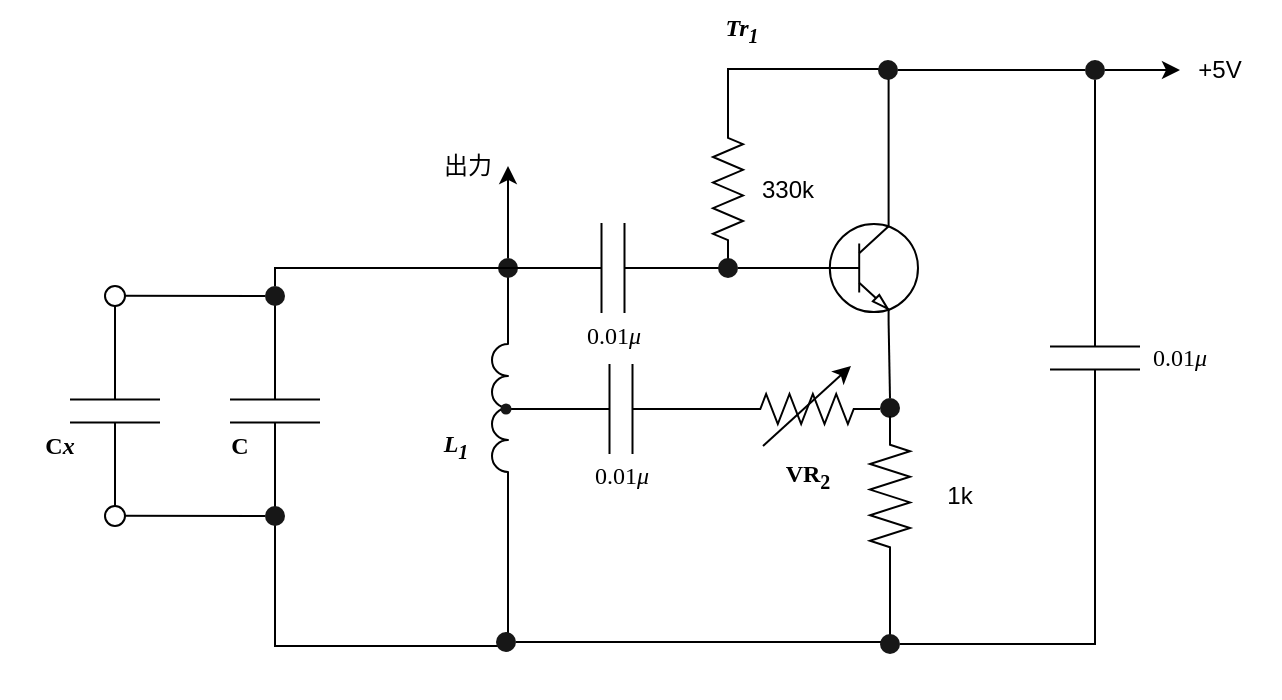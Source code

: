 <mxfile version="15.8.3" type="github">
  <diagram id="TUQsQusANyyZqXLs2lv1" name="ページ1">
    <mxGraphModel dx="677" dy="388" grid="1" gridSize="10" guides="1" tooltips="1" connect="1" arrows="1" fold="1" page="1" pageScale="1" pageWidth="827" pageHeight="1169" math="0" shadow="0">
      <root>
        <mxCell id="0" />
        <mxCell id="1" parent="0" />
        <mxCell id="ePiiwjLtYTE_nr252E6W-12" value="" style="endArrow=none;html=1;rounded=0;fontFamily=Times New Roman;" edge="1" parent="1">
          <mxGeometry width="50" height="50" relative="1" as="geometry">
            <mxPoint x="240" y="224.86" as="sourcePoint" />
            <mxPoint x="312.5" y="225" as="targetPoint" />
          </mxGeometry>
        </mxCell>
        <mxCell id="ePiiwjLtYTE_nr252E6W-11" value="" style="endArrow=none;html=1;rounded=0;fontFamily=Times New Roman;" edge="1" parent="1" target="ePiiwjLtYTE_nr252E6W-8">
          <mxGeometry width="50" height="50" relative="1" as="geometry">
            <mxPoint x="240" y="334.86" as="sourcePoint" />
            <mxPoint x="310" y="334.86" as="targetPoint" />
          </mxGeometry>
        </mxCell>
        <mxCell id="ePiiwjLtYTE_nr252E6W-1" value="" style="pointerEvents=1;verticalLabelPosition=bottom;shadow=0;dashed=0;align=center;html=1;verticalAlign=top;shape=mxgraph.electrical.capacitors.capacitor_1;rotation=90;" vertex="1" parent="1">
          <mxGeometry x="180" y="260" width="115" height="45" as="geometry" />
        </mxCell>
        <mxCell id="ePiiwjLtYTE_nr252E6W-2" value="&lt;font face=&quot;Times New Roman&quot;&gt;&lt;b&gt;C&lt;i&gt;x&lt;/i&gt;&lt;/b&gt;&lt;/font&gt;" style="text;html=1;strokeColor=none;fillColor=none;align=center;verticalAlign=middle;whiteSpace=wrap;rounded=0;" vertex="1" parent="1">
          <mxGeometry x="180" y="285" width="60" height="30" as="geometry" />
        </mxCell>
        <mxCell id="ePiiwjLtYTE_nr252E6W-4" value="" style="ellipse;whiteSpace=wrap;html=1;aspect=fixed;fontFamily=Times New Roman;strokeWidth=1;" vertex="1" parent="1">
          <mxGeometry x="232.5" y="330" width="10" height="10" as="geometry" />
        </mxCell>
        <mxCell id="ePiiwjLtYTE_nr252E6W-6" value="" style="pointerEvents=1;verticalLabelPosition=bottom;shadow=0;dashed=0;align=center;html=1;verticalAlign=top;shape=mxgraph.electrical.capacitors.capacitor_1;rotation=90;" vertex="1" parent="1">
          <mxGeometry x="260" y="260" width="115" height="45" as="geometry" />
        </mxCell>
        <mxCell id="ePiiwjLtYTE_nr252E6W-7" value="" style="ellipse;whiteSpace=wrap;html=1;aspect=fixed;fontFamily=Times New Roman;strokeWidth=1;" vertex="1" parent="1">
          <mxGeometry x="232.5" y="220" width="10" height="10" as="geometry" />
        </mxCell>
        <mxCell id="ePiiwjLtYTE_nr252E6W-14" style="edgeStyle=orthogonalEdgeStyle;rounded=0;orthogonalLoop=1;jettySize=auto;html=1;entryX=0;entryY=1;entryDx=0;entryDy=0;entryPerimeter=0;fontFamily=Times New Roman;endArrow=none;endFill=0;" edge="1" parent="1" source="ePiiwjLtYTE_nr252E6W-8" target="ePiiwjLtYTE_nr252E6W-13">
          <mxGeometry relative="1" as="geometry">
            <Array as="points">
              <mxPoint x="317" y="400" />
              <mxPoint x="434" y="400" />
            </Array>
          </mxGeometry>
        </mxCell>
        <mxCell id="ePiiwjLtYTE_nr252E6W-8" value="" style="ellipse;whiteSpace=wrap;html=1;aspect=fixed;fontSize=20;strokeWidth=1;align=center;strokeColor=none;fillColor=#171717;fontFamily=Times New Roman;" vertex="1" parent="1">
          <mxGeometry x="312.5" y="330" width="10" height="10" as="geometry" />
        </mxCell>
        <mxCell id="ePiiwjLtYTE_nr252E6W-19" style="edgeStyle=orthogonalEdgeStyle;rounded=0;orthogonalLoop=1;jettySize=auto;html=1;entryX=1;entryY=1;entryDx=0;entryDy=0;entryPerimeter=0;fontFamily=Times New Roman;endArrow=none;endFill=0;" edge="1" parent="1" source="ePiiwjLtYTE_nr252E6W-10" target="ePiiwjLtYTE_nr252E6W-13">
          <mxGeometry relative="1" as="geometry">
            <Array as="points">
              <mxPoint x="318" y="211" />
              <mxPoint x="434" y="211" />
            </Array>
          </mxGeometry>
        </mxCell>
        <mxCell id="ePiiwjLtYTE_nr252E6W-10" value="" style="ellipse;whiteSpace=wrap;html=1;aspect=fixed;fontSize=20;strokeWidth=1;align=center;strokeColor=none;fillColor=#171717;fontFamily=Times New Roman;" vertex="1" parent="1">
          <mxGeometry x="312.5" y="220" width="10" height="10" as="geometry" />
        </mxCell>
        <mxCell id="ePiiwjLtYTE_nr252E6W-13" value="" style="pointerEvents=1;verticalLabelPosition=bottom;shadow=0;dashed=0;align=center;html=1;verticalAlign=top;shape=mxgraph.electrical.inductors.inductor_3;fontFamily=Times New Roman;strokeWidth=1;rotation=-90;" vertex="1" parent="1">
          <mxGeometry x="380" y="277" width="100" height="8" as="geometry" />
        </mxCell>
        <mxCell id="ePiiwjLtYTE_nr252E6W-48" style="edgeStyle=orthogonalEdgeStyle;rounded=0;orthogonalLoop=1;jettySize=auto;html=1;fontFamily=Times New Roman;endArrow=none;endFill=0;entryX=1;entryY=0.5;entryDx=0;entryDy=0;entryPerimeter=0;" edge="1" parent="1" source="ePiiwjLtYTE_nr252E6W-15" target="ePiiwjLtYTE_nr252E6W-44">
          <mxGeometry relative="1" as="geometry">
            <mxPoint x="630" y="398" as="targetPoint" />
            <Array as="points">
              <mxPoint x="625" y="398" />
            </Array>
          </mxGeometry>
        </mxCell>
        <mxCell id="ePiiwjLtYTE_nr252E6W-15" value="" style="ellipse;whiteSpace=wrap;html=1;aspect=fixed;fontSize=20;strokeWidth=1;align=center;strokeColor=none;fillColor=#171717;fontFamily=Times New Roman;" vertex="1" parent="1">
          <mxGeometry x="428" y="393" width="10" height="10" as="geometry" />
        </mxCell>
        <mxCell id="ePiiwjLtYTE_nr252E6W-17" value="" style="shape=image;verticalLabelPosition=bottom;labelBackgroundColor=#ffffff;verticalAlign=top;aspect=fixed;imageAspect=0;image=https://analogista.jp/wp-content/uploads/2021/08/gnd01.jpg;" vertex="1" parent="1">
          <mxGeometry x="421.5" y="403" width="23" height="23" as="geometry" />
        </mxCell>
        <mxCell id="ePiiwjLtYTE_nr252E6W-21" style="edgeStyle=orthogonalEdgeStyle;rounded=0;orthogonalLoop=1;jettySize=auto;html=1;fontFamily=Times New Roman;endArrow=classic;endFill=1;" edge="1" parent="1" source="ePiiwjLtYTE_nr252E6W-18">
          <mxGeometry relative="1" as="geometry">
            <mxPoint x="434" y="160" as="targetPoint" />
          </mxGeometry>
        </mxCell>
        <mxCell id="ePiiwjLtYTE_nr252E6W-18" value="" style="ellipse;whiteSpace=wrap;html=1;aspect=fixed;fontSize=20;strokeWidth=1;align=center;strokeColor=none;fillColor=#171717;fontFamily=Times New Roman;" vertex="1" parent="1">
          <mxGeometry x="429" y="206" width="10" height="10" as="geometry" />
        </mxCell>
        <mxCell id="ePiiwjLtYTE_nr252E6W-22" value="出力" style="text;html=1;strokeColor=none;fillColor=none;align=center;verticalAlign=middle;whiteSpace=wrap;rounded=0;fontFamily=Times New Roman;" vertex="1" parent="1">
          <mxGeometry x="399" y="150" width="30" height="20" as="geometry" />
        </mxCell>
        <mxCell id="ePiiwjLtYTE_nr252E6W-23" value="&lt;font face=&quot;Times New Roman&quot;&gt;&lt;b&gt;C&lt;/b&gt;&lt;/font&gt;" style="text;html=1;strokeColor=none;fillColor=none;align=center;verticalAlign=middle;whiteSpace=wrap;rounded=0;" vertex="1" parent="1">
          <mxGeometry x="270" y="285" width="60" height="30" as="geometry" />
        </mxCell>
        <mxCell id="ePiiwjLtYTE_nr252E6W-24" value="&lt;font face=&quot;Times New Roman&quot;&gt;&lt;i&gt;&lt;b&gt;L&lt;sub&gt;1&lt;/sub&gt;&lt;/b&gt;&lt;/i&gt;&lt;/font&gt;" style="text;html=1;strokeColor=none;fillColor=none;align=center;verticalAlign=middle;whiteSpace=wrap;rounded=0;" vertex="1" parent="1">
          <mxGeometry x="378" y="285" width="60" height="30" as="geometry" />
        </mxCell>
        <mxCell id="ePiiwjLtYTE_nr252E6W-25" value="" style="pointerEvents=1;verticalLabelPosition=bottom;shadow=0;dashed=0;align=center;html=1;verticalAlign=top;shape=mxgraph.electrical.capacitors.capacitor_1;rotation=-180;" vertex="1" parent="1">
          <mxGeometry x="429" y="188.5" width="115" height="45" as="geometry" />
        </mxCell>
        <mxCell id="ePiiwjLtYTE_nr252E6W-26" value="&lt;font face=&quot;Times New Roman&quot;&gt;0.01&lt;i&gt;μ&lt;/i&gt;&lt;/font&gt;" style="text;html=1;strokeColor=none;fillColor=none;align=center;verticalAlign=middle;whiteSpace=wrap;rounded=0;" vertex="1" parent="1">
          <mxGeometry x="456.5" y="230" width="60" height="30" as="geometry" />
        </mxCell>
        <mxCell id="ePiiwjLtYTE_nr252E6W-27" value="" style="pointerEvents=1;verticalLabelPosition=bottom;shadow=0;dashed=0;align=center;html=1;verticalAlign=top;shape=mxgraph.electrical.resistors.resistor_2;fontFamily=Times New Roman;strokeWidth=1;rotation=-90;" vertex="1" parent="1">
          <mxGeometry x="504" y="164" width="80" height="15" as="geometry" />
        </mxCell>
        <mxCell id="ePiiwjLtYTE_nr252E6W-28" value="" style="ellipse;whiteSpace=wrap;html=1;aspect=fixed;fontSize=20;strokeWidth=1;align=center;strokeColor=none;fillColor=#171717;fontFamily=Times New Roman;" vertex="1" parent="1">
          <mxGeometry x="539" y="206" width="10" height="10" as="geometry" />
        </mxCell>
        <mxCell id="ePiiwjLtYTE_nr252E6W-29" value="330k" style="text;html=1;strokeColor=none;fillColor=none;align=center;verticalAlign=middle;whiteSpace=wrap;rounded=0;" vertex="1" parent="1">
          <mxGeometry x="544" y="156.5" width="60" height="30" as="geometry" />
        </mxCell>
        <mxCell id="ePiiwjLtYTE_nr252E6W-31" style="edgeStyle=orthogonalEdgeStyle;rounded=0;orthogonalLoop=1;jettySize=auto;html=1;entryX=1;entryY=0.5;entryDx=0;entryDy=0;fontFamily=Times New Roman;endArrow=none;endFill=0;" edge="1" parent="1" source="ePiiwjLtYTE_nr252E6W-30" target="ePiiwjLtYTE_nr252E6W-28">
          <mxGeometry relative="1" as="geometry" />
        </mxCell>
        <mxCell id="ePiiwjLtYTE_nr252E6W-33" style="edgeStyle=orthogonalEdgeStyle;rounded=0;orthogonalLoop=1;jettySize=auto;html=1;exitX=0.7;exitY=0;exitDx=0;exitDy=0;exitPerimeter=0;entryX=1;entryY=0.5;entryDx=0;entryDy=0;entryPerimeter=0;fontFamily=Times New Roman;endArrow=none;endFill=0;" edge="1" parent="1" source="ePiiwjLtYTE_nr252E6W-30" target="ePiiwjLtYTE_nr252E6W-27">
          <mxGeometry relative="1" as="geometry" />
        </mxCell>
        <mxCell id="ePiiwjLtYTE_nr252E6W-42" style="edgeStyle=orthogonalEdgeStyle;rounded=0;orthogonalLoop=1;jettySize=auto;html=1;exitX=0.7;exitY=1;exitDx=0;exitDy=0;exitPerimeter=0;entryX=0.5;entryY=0;entryDx=0;entryDy=0;fontFamily=Times New Roman;endArrow=none;endFill=0;" edge="1" parent="1" source="ePiiwjLtYTE_nr252E6W-30" target="ePiiwjLtYTE_nr252E6W-41">
          <mxGeometry relative="1" as="geometry" />
        </mxCell>
        <mxCell id="ePiiwjLtYTE_nr252E6W-30" value="" style="verticalLabelPosition=bottom;shadow=0;dashed=0;align=center;html=1;verticalAlign=top;shape=mxgraph.electrical.transistors.npn_transistor_1;fontFamily=Times New Roman;strokeWidth=1;" vertex="1" parent="1">
          <mxGeometry x="590" y="183.5" width="49" height="55" as="geometry" />
        </mxCell>
        <mxCell id="ePiiwjLtYTE_nr252E6W-34" value="" style="pointerEvents=1;verticalLabelPosition=bottom;shadow=0;dashed=0;align=center;html=1;verticalAlign=top;shape=mxgraph.electrical.capacitors.capacitor_1;rotation=-180;" vertex="1" parent="1">
          <mxGeometry x="433" y="259" width="115" height="45" as="geometry" />
        </mxCell>
        <mxCell id="ePiiwjLtYTE_nr252E6W-36" value="" style="ellipse;whiteSpace=wrap;html=1;aspect=fixed;fontSize=20;strokeWidth=1;align=center;strokeColor=none;fillColor=#171717;fontFamily=Times New Roman;" vertex="1" parent="1">
          <mxGeometry x="430.25" y="278.75" width="5.5" height="5.5" as="geometry" />
        </mxCell>
        <mxCell id="ePiiwjLtYTE_nr252E6W-37" value="&lt;font face=&quot;Times New Roman&quot;&gt;0.01&lt;i&gt;μ&lt;/i&gt;&lt;/font&gt;" style="text;html=1;strokeColor=none;fillColor=none;align=center;verticalAlign=middle;whiteSpace=wrap;rounded=0;" vertex="1" parent="1">
          <mxGeometry x="460.5" y="300" width="60" height="30" as="geometry" />
        </mxCell>
        <mxCell id="ePiiwjLtYTE_nr252E6W-38" value="" style="pointerEvents=1;verticalLabelPosition=bottom;shadow=0;dashed=0;align=center;html=1;verticalAlign=top;shape=mxgraph.electrical.resistors.resistor_2;fontFamily=Times New Roman;strokeWidth=1;rotation=0;" vertex="1" parent="1">
          <mxGeometry x="547" y="274" width="73" height="15" as="geometry" />
        </mxCell>
        <mxCell id="ePiiwjLtYTE_nr252E6W-39" value="" style="endArrow=classic;html=1;rounded=0;fontFamily=Times New Roman;" edge="1" parent="1">
          <mxGeometry width="50" height="50" relative="1" as="geometry">
            <mxPoint x="561.5" y="300" as="sourcePoint" />
            <mxPoint x="605.5" y="260" as="targetPoint" />
          </mxGeometry>
        </mxCell>
        <mxCell id="ePiiwjLtYTE_nr252E6W-41" value="" style="ellipse;whiteSpace=wrap;html=1;aspect=fixed;fontSize=20;strokeWidth=1;align=center;strokeColor=none;fillColor=#171717;fontFamily=Times New Roman;" vertex="1" parent="1">
          <mxGeometry x="620" y="276" width="10" height="10" as="geometry" />
        </mxCell>
        <mxCell id="ePiiwjLtYTE_nr252E6W-44" value="" style="pointerEvents=1;verticalLabelPosition=bottom;shadow=0;dashed=0;align=center;html=1;verticalAlign=top;shape=mxgraph.electrical.resistors.resistor_2;fontFamily=Times New Roman;strokeWidth=1;rotation=90;" vertex="1" parent="1">
          <mxGeometry x="585" y="315" width="80" height="20" as="geometry" />
        </mxCell>
        <mxCell id="ePiiwjLtYTE_nr252E6W-45" value="1k" style="text;html=1;strokeColor=none;fillColor=none;align=center;verticalAlign=middle;whiteSpace=wrap;rounded=0;" vertex="1" parent="1">
          <mxGeometry x="630" y="310" width="60" height="30" as="geometry" />
        </mxCell>
        <mxCell id="ePiiwjLtYTE_nr252E6W-47" value="&lt;font face=&quot;Times New Roman&quot;&gt;&lt;b&gt;VR&lt;sub&gt;2&lt;/sub&gt;&lt;/b&gt;&lt;/font&gt;" style="text;html=1;strokeColor=none;fillColor=none;align=center;verticalAlign=middle;whiteSpace=wrap;rounded=0;" vertex="1" parent="1">
          <mxGeometry x="553.5" y="300" width="60" height="30" as="geometry" />
        </mxCell>
        <mxCell id="ePiiwjLtYTE_nr252E6W-57" style="edgeStyle=orthogonalEdgeStyle;rounded=0;orthogonalLoop=1;jettySize=auto;html=1;entryX=1;entryY=0.5;entryDx=0;entryDy=0;entryPerimeter=0;fontFamily=Times New Roman;endArrow=none;endFill=0;" edge="1" parent="1" source="ePiiwjLtYTE_nr252E6W-49" target="ePiiwjLtYTE_nr252E6W-54">
          <mxGeometry relative="1" as="geometry" />
        </mxCell>
        <mxCell id="ePiiwjLtYTE_nr252E6W-49" value="" style="ellipse;whiteSpace=wrap;html=1;aspect=fixed;fontSize=20;strokeWidth=1;align=center;strokeColor=none;fillColor=#171717;fontFamily=Times New Roman;" vertex="1" parent="1">
          <mxGeometry x="620" y="394" width="10" height="10" as="geometry" />
        </mxCell>
        <mxCell id="ePiiwjLtYTE_nr252E6W-55" style="edgeStyle=orthogonalEdgeStyle;rounded=0;orthogonalLoop=1;jettySize=auto;html=1;entryX=0;entryY=0.5;entryDx=0;entryDy=0;entryPerimeter=0;fontFamily=Times New Roman;endArrow=none;endFill=0;startArrow=none;" edge="1" parent="1" source="ePiiwjLtYTE_nr252E6W-59" target="ePiiwjLtYTE_nr252E6W-54">
          <mxGeometry relative="1" as="geometry" />
        </mxCell>
        <mxCell id="ePiiwjLtYTE_nr252E6W-53" value="" style="ellipse;whiteSpace=wrap;html=1;aspect=fixed;fontSize=20;strokeWidth=1;align=center;strokeColor=none;fillColor=#171717;fontFamily=Times New Roman;" vertex="1" parent="1">
          <mxGeometry x="619" y="107" width="10" height="10" as="geometry" />
        </mxCell>
        <mxCell id="ePiiwjLtYTE_nr252E6W-54" value="" style="pointerEvents=1;verticalLabelPosition=bottom;shadow=0;dashed=0;align=center;html=1;verticalAlign=top;shape=mxgraph.electrical.capacitors.capacitor_1;rotation=90;" vertex="1" parent="1">
          <mxGeometry x="670" y="233.5" width="115" height="45" as="geometry" />
        </mxCell>
        <mxCell id="ePiiwjLtYTE_nr252E6W-58" value="&lt;font face=&quot;Times New Roman&quot;&gt;0.01&lt;i&gt;μ&lt;/i&gt;&lt;/font&gt;" style="text;html=1;strokeColor=none;fillColor=none;align=center;verticalAlign=middle;whiteSpace=wrap;rounded=0;" vertex="1" parent="1">
          <mxGeometry x="740" y="241" width="60" height="30" as="geometry" />
        </mxCell>
        <mxCell id="ePiiwjLtYTE_nr252E6W-61" style="edgeStyle=orthogonalEdgeStyle;rounded=0;orthogonalLoop=1;jettySize=auto;html=1;fontFamily=Times New Roman;endArrow=classic;endFill=1;" edge="1" parent="1" source="ePiiwjLtYTE_nr252E6W-59">
          <mxGeometry relative="1" as="geometry">
            <mxPoint x="770" y="112" as="targetPoint" />
          </mxGeometry>
        </mxCell>
        <mxCell id="ePiiwjLtYTE_nr252E6W-59" value="" style="ellipse;whiteSpace=wrap;html=1;aspect=fixed;fontSize=20;strokeWidth=1;align=center;strokeColor=none;fillColor=#171717;fontFamily=Times New Roman;" vertex="1" parent="1">
          <mxGeometry x="722.5" y="107" width="10" height="10" as="geometry" />
        </mxCell>
        <mxCell id="ePiiwjLtYTE_nr252E6W-60" value="" style="edgeStyle=orthogonalEdgeStyle;rounded=0;orthogonalLoop=1;jettySize=auto;html=1;entryX=0;entryY=0.5;entryDx=0;entryDy=0;entryPerimeter=0;fontFamily=Times New Roman;endArrow=none;endFill=0;" edge="1" parent="1" source="ePiiwjLtYTE_nr252E6W-53" target="ePiiwjLtYTE_nr252E6W-59">
          <mxGeometry relative="1" as="geometry">
            <mxPoint x="629" y="112" as="sourcePoint" />
            <mxPoint x="727.5" y="198.5" as="targetPoint" />
          </mxGeometry>
        </mxCell>
        <mxCell id="ePiiwjLtYTE_nr252E6W-63" value="+5V" style="text;html=1;strokeColor=none;fillColor=none;align=center;verticalAlign=middle;whiteSpace=wrap;rounded=0;" vertex="1" parent="1">
          <mxGeometry x="760" y="97" width="60" height="30" as="geometry" />
        </mxCell>
        <mxCell id="ePiiwjLtYTE_nr252E6W-65" value="&lt;i&gt;&lt;b&gt;&lt;font face=&quot;Times New Roman&quot;&gt;Tr&lt;sub&gt;1&lt;/sub&gt;&lt;/font&gt;&lt;/b&gt;&lt;/i&gt;" style="text;html=1;strokeColor=none;fillColor=none;align=center;verticalAlign=middle;whiteSpace=wrap;rounded=0;" vertex="1" parent="1">
          <mxGeometry x="520.5" y="77" width="60" height="30" as="geometry" />
        </mxCell>
      </root>
    </mxGraphModel>
  </diagram>
</mxfile>
